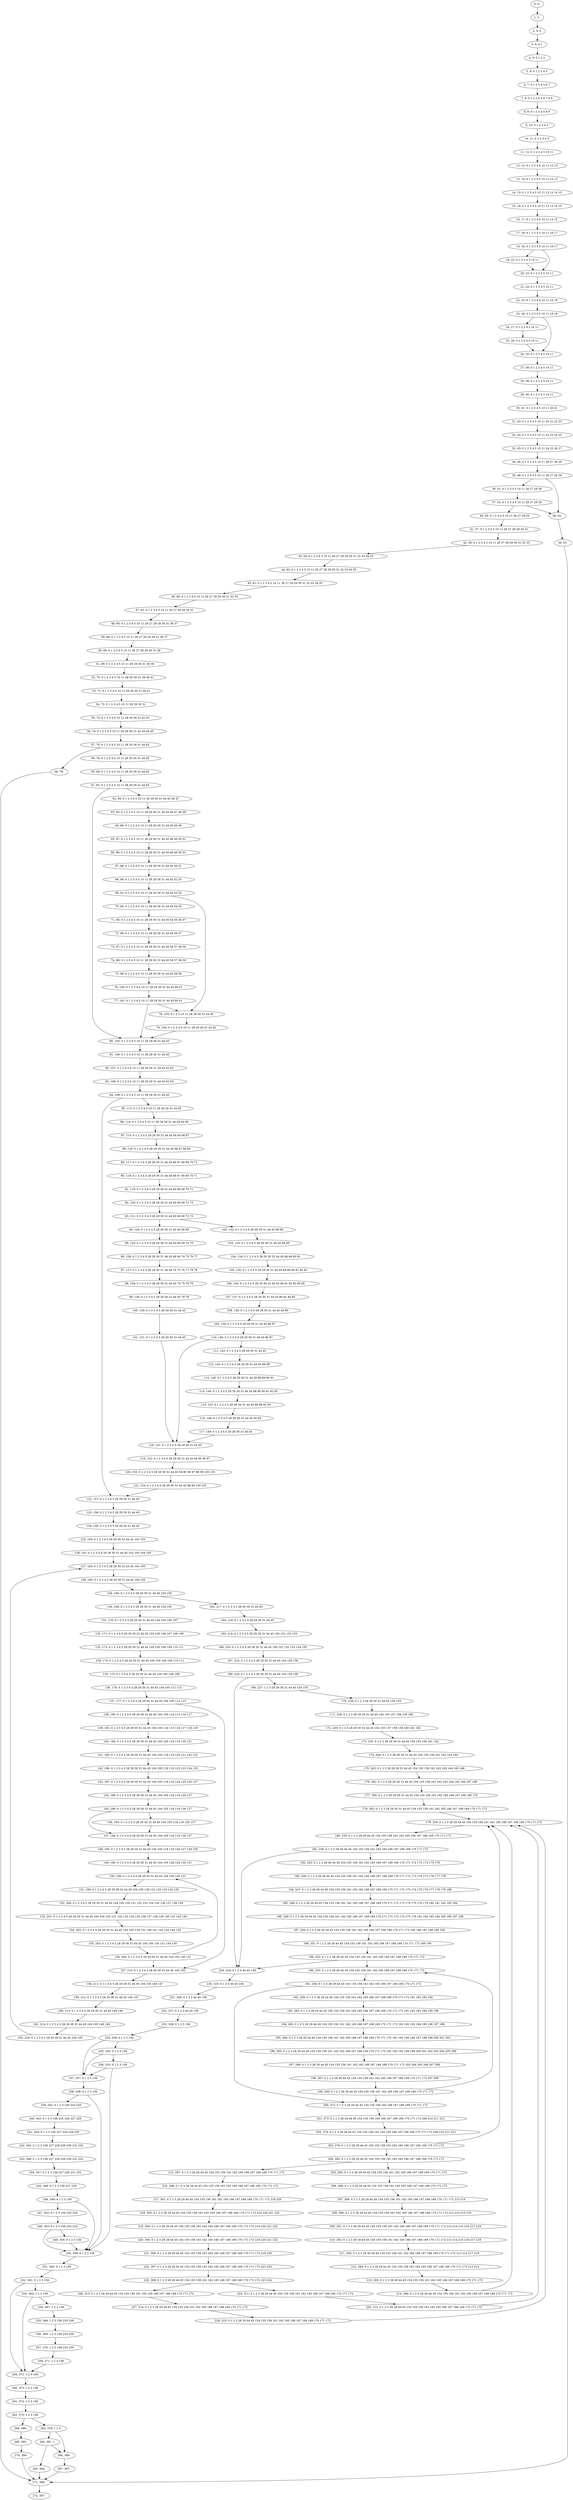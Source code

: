 digraph G {
0[label="0, 0: "];
1[label="1, 1: "];
2[label="2, 3: 0 "];
3[label="3, 4: 0 1 "];
4[label="4, 5: 0 1 2 3 "];
5[label="5, 6: 0 1 2 3 4 5 "];
6[label="6, 7: 0 1 2 3 4 5 6 7 "];
7[label="7, 8: 0 1 2 3 4 5 6 7 8 9 "];
8[label="8, 9: 0 1 2 3 4 5 8 9 "];
9[label="9, 10: 0 1 2 3 4 5 "];
10[label="10, 11: 0 1 2 3 4 5 "];
11[label="11, 12: 0 1 2 3 4 5 10 11 "];
12[label="12, 13: 0 1 2 3 4 5 10 11 12 13 "];
13[label="13, 14: 0 1 2 3 4 5 10 11 12 13 "];
14[label="14, 15: 0 1 2 3 4 5 10 11 12 13 14 15 "];
15[label="15, 16: 0 1 2 3 4 5 10 11 12 13 14 15 "];
16[label="16, 17: 0 1 2 3 4 5 10 11 14 15 "];
17[label="17, 18: 0 1 2 3 4 5 10 11 16 17 "];
18[label="18, 19: 0 1 2 3 4 5 10 11 16 17 "];
19[label="19, 22: 0 1 2 3 4 5 10 11 "];
20[label="20, 23: 0 1 2 3 4 5 10 11 "];
21[label="21, 24: 0 1 2 3 4 5 10 11 "];
22[label="22, 25: 0 1 2 3 4 5 10 11 18 19 "];
23[label="23, 26: 0 1 2 3 4 5 10 11 18 19 "];
24[label="24, 27: 0 1 2 3 4 5 10 11 "];
25[label="25, 28: 0 1 2 3 4 5 10 11 "];
26[label="26, 35: 0 1 2 3 4 5 10 11 "];
27[label="27, 38: 0 1 2 3 4 5 10 11 "];
28[label="28, 39: 0 1 2 3 4 5 10 11 "];
29[label="29, 40: 0 1 2 3 4 5 10 11 "];
30[label="30, 41: 0 1 2 3 4 5 10 11 20 21 "];
31[label="31, 43: 0 1 2 3 4 5 10 11 20 21 22 23 "];
32[label="32, 44: 0 1 2 3 4 5 10 11 22 23 24 25 "];
33[label="33, 45: 0 1 2 3 4 5 10 11 24 25 26 27 "];
34[label="34, 46: 0 1 2 3 4 5 10 11 26 27 28 29 "];
35[label="35, 48: 0 1 2 3 4 5 10 11 26 27 28 29 "];
36[label="36, 51: 0 1 2 3 4 5 10 11 26 27 28 29 "];
37[label="37, 52: 0 1 2 3 4 5 10 11 26 27 28 29 "];
38[label="38, 54: "];
39[label="39, 55: "];
40[label="40, 56: 0 1 2 3 4 5 10 11 26 27 28 29 "];
41[label="41, 57: 0 1 2 3 4 5 10 11 26 27 28 29 30 31 "];
42[label="42, 58: 0 1 2 3 4 5 10 11 26 27 28 29 30 31 32 33 "];
43[label="43, 59: 0 1 2 3 4 5 10 11 26 27 28 29 30 31 32 33 34 35 "];
44[label="44, 62: 0 1 2 3 4 5 10 11 26 27 28 29 30 31 32 33 34 35 "];
45[label="45, 61: 0 1 2 3 4 5 10 11 26 27 28 29 30 31 32 33 34 35 "];
46[label="46, 60: 0 1 2 3 4 5 10 11 26 27 28 29 30 31 32 33 "];
47[label="47, 63: 0 1 2 3 4 5 10 11 26 27 28 29 30 31 "];
48[label="48, 65: 0 1 2 3 4 5 10 11 26 27 28 29 30 31 36 37 "];
49[label="49, 66: 0 1 2 3 4 5 10 11 26 27 28 29 30 31 36 37 "];
50[label="50, 68: 0 1 2 3 4 5 10 11 26 27 28 29 30 31 38 "];
51[label="51, 69: 0 1 2 3 4 5 10 11 28 29 30 31 38 39 "];
52[label="52, 70: 0 1 2 3 4 5 10 11 28 29 30 31 39 40 41 "];
53[label="53, 71: 0 1 2 3 4 5 10 11 28 29 30 31 40 41 "];
54[label="54, 72: 0 1 2 3 4 5 10 11 28 29 30 31 "];
55[label="55, 73: 0 1 2 3 4 5 10 11 28 29 30 31 42 43 "];
56[label="56, 74: 0 1 2 3 4 5 10 11 28 29 30 31 42 43 44 45 "];
57[label="57, 75: 0 1 2 3 4 5 10 11 28 29 30 31 44 45 "];
58[label="58, 78: "];
59[label="59, 79: 0 1 2 3 4 5 10 11 28 29 30 31 44 45 "];
60[label="60, 80: 0 1 2 3 4 5 10 11 28 29 30 31 44 45 "];
61[label="61, 81: 0 1 2 3 4 5 10 11 28 29 30 31 44 45 "];
62[label="62, 84: 0 1 2 3 4 5 10 11 28 29 30 31 44 45 46 47 "];
63[label="63, 85: 0 1 2 3 4 5 10 11 28 29 30 31 44 45 46 47 48 49 "];
64[label="64, 86: 0 1 2 3 4 5 10 11 28 29 30 31 44 45 48 49 "];
65[label="65, 87: 0 1 2 3 4 5 10 11 28 29 30 31 44 45 48 49 50 51 "];
66[label="66, 88: 0 1 2 3 4 5 10 11 28 29 30 31 44 45 48 49 50 51 "];
67[label="67, 89: 0 1 2 3 4 5 10 11 28 29 30 31 44 45 50 51 "];
68[label="68, 90: 0 1 2 3 4 5 10 11 28 29 30 31 44 45 52 53 "];
69[label="69, 91: 0 1 2 3 4 5 10 11 28 29 30 31 44 45 52 53 "];
70[label="70, 94: 0 1 2 3 4 5 10 11 28 29 30 31 44 45 54 55 "];
71[label="71, 95: 0 1 2 3 4 5 10 11 28 29 30 31 44 45 54 55 56 57 "];
72[label="72, 96: 0 1 2 3 4 5 10 11 28 29 30 31 44 45 56 57 "];
73[label="73, 97: 0 1 2 3 4 5 10 11 28 29 30 31 44 45 56 57 58 59 "];
74[label="74, 98: 0 1 2 3 4 5 10 11 28 29 30 31 44 45 56 57 58 59 "];
75[label="75, 99: 0 1 2 3 4 5 10 11 28 29 30 31 44 45 58 59 "];
76[label="76, 100: 0 1 2 3 4 5 10 11 28 29 30 31 44 45 60 61 "];
77[label="77, 101: 0 1 2 3 4 5 10 11 28 29 30 31 44 45 60 61 "];
78[label="78, 103: 0 1 2 3 10 11 28 29 30 31 44 45 "];
79[label="79, 104: 0 1 2 3 4 5 10 11 28 29 30 31 44 45 "];
80[label="80, 105: 0 1 2 3 4 5 10 11 28 29 30 31 44 45 "];
81[label="81, 106: 0 1 2 3 4 5 10 11 28 29 30 31 44 45 "];
82[label="82, 107: 0 1 2 3 4 5 10 11 28 29 30 31 44 45 62 63 "];
83[label="83, 108: 0 1 2 3 4 5 10 11 28 29 30 31 44 45 62 63 "];
84[label="84, 109: 0 1 2 3 4 5 10 11 28 29 30 31 44 45 "];
85[label="85, 113: 0 1 2 3 4 5 10 11 28 29 30 31 44 45 "];
86[label="86, 114: 0 1 2 3 4 5 10 11 28 29 30 31 44 45 64 65 "];
87[label="87, 115: 0 1 2 3 4 5 28 29 30 31 44 45 64 65 66 67 "];
88[label="88, 116: 0 1 2 3 4 5 28 29 30 31 44 45 66 67 68 69 "];
89[label="89, 117: 0 1 2 3 4 5 28 29 30 31 44 45 66 67 68 69 70 71 "];
90[label="90, 118: 0 1 2 3 4 5 28 29 30 31 44 45 66 67 68 69 70 71 "];
91[label="91, 119: 0 1 2 3 4 5 28 29 30 31 44 45 68 69 70 71 "];
92[label="92, 120: 0 1 2 3 4 5 28 29 30 31 44 45 68 69 72 73 "];
93[label="93, 121: 0 1 2 3 4 5 28 29 30 31 44 45 68 69 72 73 "];
94[label="94, 124: 0 1 2 3 4 5 28 29 30 31 44 45 68 69 "];
95[label="95, 125: 0 1 2 3 4 5 28 29 30 31 44 45 68 69 74 75 "];
96[label="96, 126: 0 1 2 3 4 5 28 29 30 31 44 45 68 69 74 75 76 77 "];
97[label="97, 127: 0 1 2 3 4 5 28 29 30 31 44 45 74 75 76 77 78 79 "];
98[label="98, 128: 0 1 2 3 4 5 28 29 30 31 44 45 74 75 78 79 "];
99[label="99, 129: 0 1 2 3 4 5 28 29 30 31 44 45 78 79 "];
100[label="100, 130: 0 1 2 3 4 5 28 29 30 31 44 45 "];
101[label="101, 131: 0 1 2 3 4 5 28 29 30 31 44 45 "];
102[label="102, 132: 0 1 2 3 4 5 28 29 30 31 44 45 68 69 "];
103[label="103, 133: 0 1 2 3 4 5 28 29 30 31 44 45 68 69 "];
104[label="104, 134: 0 1 2 3 4 5 28 29 30 31 44 45 68 69 80 81 "];
105[label="105, 135: 0 1 2 3 4 5 28 29 30 31 44 45 68 69 80 81 82 83 "];
106[label="106, 136: 0 1 2 3 4 5 28 29 30 31 44 45 80 81 82 83 84 85 "];
107[label="107, 137: 0 1 2 3 4 5 28 29 30 31 44 45 80 81 84 85 "];
108[label="108, 138: 0 1 2 3 4 5 28 29 30 31 44 45 84 85 "];
109[label="109, 139: 0 1 2 3 4 5 28 29 30 31 44 45 86 87 "];
110[label="110, 140: 0 1 2 3 4 5 28 29 30 31 44 45 86 87 "];
111[label="111, 143: 0 1 2 3 4 5 28 29 30 31 44 45 "];
112[label="112, 144: 0 1 2 3 4 5 28 29 30 31 44 45 88 89 "];
113[label="113, 145: 0 1 2 3 4 5 28 29 30 31 44 45 88 89 90 91 "];
114[label="114, 146: 0 1 2 3 4 5 28 29 30 31 44 45 88 89 90 91 92 93 "];
115[label="115, 147: 0 1 2 3 4 5 28 29 30 31 44 45 88 89 92 93 "];
116[label="116, 148: 0 1 2 3 4 5 28 29 30 31 44 45 92 93 "];
117[label="117, 149: 0 1 2 3 4 5 28 29 30 31 44 45 "];
118[label="118, 151: 0 1 2 3 4 5 28 29 30 31 44 45 "];
119[label="119, 152: 0 1 2 3 4 5 28 29 30 31 44 45 94 95 96 97 "];
120[label="120, 153: 0 1 2 3 4 5 28 29 30 31 44 45 94 95 96 97 98 99 100 101 "];
121[label="121, 154: 0 1 2 3 4 5 28 29 30 31 44 45 98 99 100 101 "];
122[label="122, 157: 0 1 2 3 4 5 28 29 30 31 44 45 "];
123[label="123, 158: 0 1 2 3 4 5 28 29 30 31 44 45 "];
124[label="124, 159: 0 1 2 3 4 5 28 29 30 31 44 45 "];
125[label="125, 160: 0 1 2 3 4 5 28 29 30 31 44 45 102 103 "];
126[label="126, 161: 0 1 2 3 4 5 28 29 30 31 44 45 102 103 104 105 "];
127[label="127, 163: 0 1 2 3 4 5 28 29 30 31 44 45 104 105 "];
128[label="128, 165: 0 1 2 3 4 5 28 29 30 31 44 45 104 105 "];
129[label="129, 166: 0 1 2 3 4 5 28 29 30 31 44 45 104 105 "];
130[label="130, 169: 0 1 2 3 4 5 28 29 30 31 44 45 104 105 "];
131[label="131, 170: 0 1 2 3 4 5 28 29 30 31 44 45 104 105 106 107 "];
132[label="132, 171: 0 1 2 3 4 5 28 29 30 31 44 45 104 105 106 107 108 109 "];
133[label="133, 173: 0 1 2 3 4 5 28 29 30 31 44 45 104 105 108 109 110 111 "];
134[label="134, 174: 0 1 2 3 4 5 28 29 30 31 44 45 104 105 108 109 110 111 "];
135[label="135, 175: 0 1 2 3 4 5 28 29 30 31 44 45 104 105 108 109 "];
136[label="136, 176: 0 1 2 3 4 5 28 29 30 31 44 45 104 105 112 113 "];
137[label="137, 177: 0 1 2 3 4 5 28 29 30 31 44 45 104 105 112 113 "];
138[label="138, 180: 0 1 2 3 4 5 28 29 30 31 44 45 104 105 114 115 116 117 "];
139[label="139, 181: 0 1 2 3 4 5 28 29 30 31 44 45 104 105 114 115 116 117 118 119 "];
140[label="140, 184: 0 1 2 3 4 5 28 29 30 31 44 45 104 105 118 119 120 121 "];
141[label="141, 185: 0 1 2 3 4 5 28 29 30 31 44 45 104 105 118 119 120 121 122 123 "];
142[label="142, 186: 0 1 2 3 4 5 28 29 30 31 44 45 104 105 118 119 122 123 124 125 "];
143[label="143, 187: 0 1 2 3 4 5 28 29 30 31 44 45 104 105 118 119 124 125 126 127 "];
144[label="144, 189: 0 1 2 3 4 5 28 29 30 31 44 45 104 105 118 119 126 127 "];
145[label="145, 190: 0 1 2 3 4 5 28 29 30 31 44 45 104 105 118 119 126 127 "];
146[label="146, 193: 0 1 2 3 4 5 28 29 30 31 44 45 104 105 118 119 126 127 "];
147[label="147, 194: 0 1 2 3 4 5 28 29 30 31 44 45 104 105 118 119 126 127 "];
148[label="148, 195: 0 1 2 3 4 5 28 29 30 31 44 45 104 105 118 119 126 127 128 129 "];
149[label="149, 196: 0 1 2 3 4 5 28 29 30 31 44 45 104 105 128 129 130 131 "];
150[label="150, 198: 0 1 2 3 4 5 28 29 30 31 44 45 104 105 130 131 "];
151[label="151, 199: 0 1 2 3 4 5 28 29 30 31 44 45 104 105 130 131 132 133 134 135 "];
152[label="152, 200: 0 1 2 3 4 5 28 29 30 31 44 45 104 105 130 131 132 133 134 135 136 137 138 139 "];
153[label="153, 201: 0 1 2 3 4 5 28 29 30 31 44 45 104 105 130 131 132 133 134 135 136 137 138 139 140 141 142 143 "];
154[label="154, 202: 0 1 2 3 4 5 28 29 30 31 44 45 104 105 130 131 140 141 142 143 144 145 "];
155[label="155, 203: 0 1 2 3 4 5 28 29 30 31 44 45 104 105 130 131 144 145 "];
156[label="156, 204: 0 1 2 3 4 5 28 29 30 31 44 45 104 105 130 131 "];
157[label="157, 210: 0 1 2 3 4 5 28 29 30 31 44 45 104 105 "];
158[label="158, 211: 0 1 2 3 4 5 28 29 30 31 44 45 104 105 146 147 "];
159[label="159, 212: 0 1 2 3 4 5 28 29 30 31 44 45 146 147 "];
160[label="160, 213: 0 1 2 3 4 5 28 29 30 31 44 45 148 149 "];
161[label="161, 214: 0 1 2 3 4 5 28 29 30 31 44 45 104 105 148 149 "];
162[label="162, 216: 0 1 2 3 4 5 28 29 30 31 44 45 104 105 "];
163[label="163, 217: 0 1 2 3 4 5 28 29 30 31 44 45 "];
164[label="164, 218: 0 1 2 3 4 5 28 29 30 31 44 45 "];
165[label="165, 219: 0 1 2 3 4 5 28 29 30 31 44 45 150 151 152 153 "];
166[label="166, 220: 0 1 2 3 4 5 28 29 30 31 44 45 150 151 152 153 154 155 "];
167[label="167, 223: 0 1 2 3 4 5 28 29 30 31 44 45 154 155 156 "];
168[label="168, 224: 0 1 2 3 4 5 28 29 30 31 44 45 154 155 156 "];
169[label="169, 227: 1 2 3 28 29 30 31 44 45 154 155 "];
170[label="170, 228: 0 1 2 3 28 29 30 31 44 45 154 155 "];
171[label="171, 229: 0 1 2 3 28 29 30 31 44 45 154 155 157 158 159 160 "];
172[label="172, 230: 0 1 2 3 28 29 30 31 44 45 154 155 157 158 159 160 161 162 "];
173[label="173, 233: 0 1 2 3 28 29 30 31 44 45 154 155 156 161 162 "];
174[label="174, 244: 0 1 2 3 28 29 30 31 44 45 154 155 156 161 162 163 164 "];
175[label="175, 245: 0 1 2 3 28 29 30 31 44 45 154 155 156 161 162 163 164 165 166 "];
176[label="176, 261: 0 1 2 3 28 29 30 31 44 45 154 155 156 161 162 163 164 165 166 167 168 "];
177[label="177, 300: 0 1 2 3 28 29 30 31 44 45 154 155 156 161 162 165 166 167 168 169 170 "];
178[label="178, 302: 0 1 2 3 28 29 30 31 44 45 154 155 156 161 162 165 166 167 168 169 170 171 172 "];
179[label="179, 234: 0 1 2 3 28 29 44 45 154 155 156 161 162 165 166 167 168 169 170 171 172 "];
180[label="180, 235: 0 1 2 3 28 29 44 45 154 155 156 161 162 165 166 167 168 169 170 171 172 "];
181[label="181, 236: 0 1 2 3 28 29 44 45 154 155 156 161 162 165 166 167 168 169 170 171 172 "];
182[label="182, 243: 0 1 2 3 28 29 44 45 154 155 156 161 162 165 166 167 168 169 170 171 172 173 174 175 176 "];
183[label="183, 246: 0 1 2 3 28 29 44 45 154 155 156 161 162 165 166 167 168 169 170 171 172 173 174 175 176 177 178 "];
184[label="184, 247: 0 1 2 3 28 29 44 45 154 155 156 161 162 165 166 167 168 169 170 171 172 173 174 175 176 177 178 179 180 "];
185[label="185, 248: 0 1 2 3 28 29 44 45 154 155 156 161 162 165 166 167 168 169 170 171 172 173 174 175 176 179 180 181 182 183 184 "];
186[label="186, 249: 0 1 2 3 28 29 44 45 154 155 156 161 162 165 166 167 168 169 170 171 172 173 174 175 176 181 182 183 184 185 186 187 188 "];
187[label="187, 250: 0 1 2 3 28 29 44 45 154 155 156 161 162 165 166 167 168 169 170 171 172 185 186 187 188 189 190 "];
188[label="188, 251: 0 1 2 3 28 29 44 45 154 155 156 161 162 165 166 167 168 169 170 171 172 189 190 "];
189[label="189, 252: 0 1 2 3 28 29 44 45 154 155 156 161 162 165 166 167 168 169 170 171 172 "];
190[label="190, 255: 0 1 2 3 28 29 44 45 154 155 156 161 162 165 166 167 168 169 170 171 172 "];
191[label="191, 256: 0 1 2 3 28 29 44 45 154 155 156 161 162 165 166 167 168 169 170 171 172 "];
192[label="192, 259: 0 1 2 3 28 29 44 45 154 155 156 161 162 165 166 167 168 169 170 171 172 191 192 193 194 "];
193[label="193, 262: 0 1 2 3 28 29 44 45 154 155 156 161 162 165 166 167 168 169 170 171 172 191 192 193 194 195 196 "];
194[label="194, 263: 0 1 2 3 28 29 44 45 154 155 156 161 162 165 166 167 168 169 170 171 172 191 192 193 194 195 196 197 198 "];
195[label="195, 264: 0 1 2 3 28 29 44 45 154 155 156 161 162 165 166 167 168 169 170 171 172 191 192 193 194 197 198 199 200 201 202 "];
196[label="196, 265: 0 1 2 3 28 29 44 45 154 155 156 161 162 165 166 167 168 169 170 171 172 191 192 193 194 199 200 201 202 203 204 205 206 "];
197[label="197, 266: 0 1 2 3 28 29 44 45 154 155 156 161 162 165 166 167 168 169 170 171 172 203 204 205 206 207 208 "];
198[label="198, 267: 0 1 2 3 28 29 44 45 154 155 156 161 162 165 166 167 168 169 170 171 172 207 208 "];
199[label="199, 268: 0 1 2 3 28 29 44 45 154 155 156 161 162 165 166 167 168 169 170 171 172 "];
200[label="200, 272: 0 1 2 3 28 29 44 45 154 155 156 165 166 167 168 169 170 171 172 "];
201[label="201, 273: 0 1 2 3 28 29 44 45 154 155 156 165 166 167 168 169 170 171 172 209 210 211 212 "];
202[label="202, 274: 0 1 2 3 28 29 44 45 154 155 156 161 162 165 166 167 168 169 170 171 172 209 210 211 212 "];
203[label="203, 276: 0 1 2 3 28 29 44 45 154 155 156 161 162 165 166 167 168 169 170 171 172 "];
204[label="204, 282: 0 1 2 3 28 29 44 45 154 155 156 161 162 165 166 167 168 169 170 171 172 "];
205[label="205, 285: 0 1 2 3 28 29 44 45 154 155 156 161 162 165 166 167 168 169 170 171 172 "];
206[label="206, 286: 0 1 2 3 28 29 44 45 154 155 156 161 162 165 166 167 168 169 170 171 172 "];
207[label="207, 289: 0 1 2 3 28 29 44 45 154 155 156 161 162 165 166 167 168 169 170 171 172 213 214 "];
208[label="208, 290: 0 1 2 3 28 29 44 45 154 155 156 161 162 165 166 167 168 169 170 171 172 213 214 215 216 "];
209[label="209, 291: 0 1 2 3 28 29 44 45 154 155 156 161 162 165 166 167 168 169 170 171 172 213 214 215 216 217 218 "];
210[label="210, 292: 0 1 2 3 28 29 44 45 154 155 156 161 162 165 166 167 168 169 170 171 172 213 214 215 216 217 218 "];
211[label="211, 293: 0 1 2 3 28 29 44 45 154 155 156 161 162 165 166 167 168 169 170 171 172 213 214 217 218 "];
212[label="212, 294: 0 1 2 3 28 29 44 45 154 155 156 161 162 165 166 167 168 169 170 171 172 213 214 "];
213[label="213, 295: 0 1 2 3 28 29 44 45 154 155 156 161 162 165 166 167 168 169 170 171 172 "];
214[label="214, 296: 0 1 2 3 28 29 44 45 154 155 156 161 162 165 166 167 168 169 170 171 172 "];
215[label="215, 297: 0 1 2 3 28 29 44 45 154 155 156 161 162 165 166 167 168 169 170 171 172 "];
216[label="216, 298: 0 1 2 3 28 29 44 45 154 155 156 161 162 165 166 167 168 169 170 171 172 "];
217[label="217, 301: 0 1 2 3 28 29 44 45 154 155 156 161 162 165 166 167 168 169 170 171 172 219 220 "];
218[label="218, 303: 0 1 2 3 28 29 44 45 154 155 156 161 162 165 166 167 168 169 170 171 172 219 220 221 222 "];
219[label="219, 304: 0 1 2 3 28 29 44 45 154 155 156 161 162 165 166 167 168 169 170 171 172 219 220 221 222 "];
220[label="220, 305: 0 1 2 3 28 29 44 45 154 155 156 161 162 165 166 167 168 169 170 171 172 219 220 221 222 "];
221[label="221, 306: 0 1 2 3 28 29 44 45 154 155 156 161 162 165 166 167 168 169 170 171 172 219 220 "];
222[label="222, 307: 0 1 2 3 28 29 44 45 154 155 156 161 162 165 166 167 168 169 170 171 172 223 224 "];
223[label="223, 308: 0 1 2 3 28 29 44 45 154 155 156 161 162 165 166 167 168 169 170 171 172 223 224 "];
224[label="224, 311: 0 1 2 3 28 29 44 45 154 155 156 161 162 165 166 167 168 169 170 171 172 "];
225[label="225, 312: 0 1 2 3 28 29 44 45 154 155 156 161 162 165 166 167 168 169 170 171 172 "];
226[label="226, 313: 0 1 2 3 28 29 44 45 154 155 156 161 162 165 166 167 168 169 170 171 172 "];
227[label="227, 314: 0 1 2 3 28 29 44 45 154 155 156 161 162 165 166 167 168 169 170 171 172 "];
228[label="228, 322: 0 1 2 3 28 29 44 45 154 155 156 161 162 165 166 167 168 169 170 171 172 "];
229[label="229, 324: 0 1 2 3 44 45 156 "];
230[label="230, 325: 0 1 2 3 44 45 156 "];
231[label="231, 326: 0 1 2 3 44 45 156 "];
232[label="232, 327: 0 1 2 3 44 45 156 "];
233[label="233, 328: 0 1 2 3 156 "];
234[label="234, 329: 0 1 2 3 156 "];
235[label="235, 332: 0 1 2 3 156 "];
236[label="236, 335: 0 1 2 3 156 "];
237[label="237, 337: 0 1 2 3 156 "];
238[label="238, 338: 0 1 2 3 156 "];
239[label="239, 342: 0 1 2 3 156 225 226 "];
240[label="240, 343: 0 1 2 3 156 225 226 227 228 "];
241[label="241, 344: 0 1 2 3 156 227 228 229 230 "];
242[label="242, 345: 0 1 2 3 156 227 228 229 230 231 232 "];
243[label="243, 346: 0 1 2 3 156 227 228 229 230 231 232 "];
244[label="244, 347: 0 1 2 3 156 227 228 231 232 "];
245[label="245, 348: 0 1 2 3 156 227 228 "];
246[label="246, 349: 0 1 2 3 156 "];
247[label="247, 352: 0 1 2 3 156 233 234 "];
248[label="248, 353: 0 1 2 3 156 233 234 "];
249[label="249, 356: 0 1 2 3 156 "];
250[label="250, 359: 0 1 2 3 156 "];
251[label="251, 360: 0 1 2 3 156 "];
252[label="252, 361: 0 1 2 3 156 "];
253[label="253, 364: 1 2 3 156 "];
254[label="254, 367: 1 2 3 156 "];
255[label="255, 368: 1 2 3 156 235 236 "];
256[label="256, 369: 1 2 3 156 235 236 "];
257[label="257, 370: 1 2 3 156 235 236 "];
258[label="258, 371: 1 2 3 156 "];
259[label="259, 372: 1 2 3 156 "];
260[label="260, 373: 1 2 3 156 "];
261[label="261, 374: 1 2 3 156 "];
262[label="262, 375: 1 2 3 156 "];
263[label="263, 378: 1 2 3 "];
264[label="264, 381: 1 "];
265[label="265, 384: "];
266[label="266, 386: "];
267[label="267, 387: "];
268[label="268, 390: "];
269[label="269, 392: "];
270[label="270, 394: "];
271[label="271, 396: "];
272[label="272, 397: "];
0->1 ;
1->2 ;
2->3 ;
3->4 ;
4->5 ;
5->6 ;
6->7 ;
7->8 ;
8->9 ;
9->10 ;
10->11 ;
11->12 ;
12->13 ;
13->14 ;
14->15 ;
15->16 ;
16->17 ;
17->18 ;
18->19 ;
18->20 ;
19->20 ;
20->21 ;
21->22 ;
22->23 ;
23->24 ;
23->26 ;
24->25 ;
25->26 ;
26->27 ;
27->28 ;
28->29 ;
29->30 ;
30->31 ;
31->32 ;
32->33 ;
33->34 ;
34->35 ;
35->36 ;
35->38 ;
36->37 ;
37->38 ;
37->40 ;
38->39 ;
39->271 ;
40->41 ;
41->42 ;
42->43 ;
43->44 ;
44->45 ;
45->46 ;
46->47 ;
47->48 ;
48->49 ;
49->50 ;
50->51 ;
51->52 ;
52->53 ;
53->54 ;
54->55 ;
55->56 ;
56->57 ;
57->58 ;
57->59 ;
58->271 ;
59->60 ;
60->61 ;
61->62 ;
61->80 ;
62->63 ;
63->64 ;
64->65 ;
65->66 ;
66->67 ;
67->68 ;
68->69 ;
69->70 ;
69->78 ;
70->71 ;
71->72 ;
72->73 ;
73->74 ;
74->75 ;
75->76 ;
76->77 ;
77->78 ;
77->80 ;
78->79 ;
79->80 ;
80->81 ;
81->82 ;
82->83 ;
83->84 ;
84->85 ;
84->122 ;
85->86 ;
86->87 ;
87->88 ;
88->89 ;
89->90 ;
90->91 ;
91->92 ;
92->93 ;
93->94 ;
93->102 ;
94->95 ;
95->96 ;
96->97 ;
97->98 ;
98->99 ;
99->100 ;
100->101 ;
101->118 ;
102->103 ;
103->104 ;
104->105 ;
105->106 ;
106->107 ;
107->108 ;
108->109 ;
109->110 ;
110->111 ;
110->118 ;
111->112 ;
112->113 ;
113->114 ;
114->115 ;
115->116 ;
116->117 ;
117->118 ;
118->119 ;
119->120 ;
120->121 ;
121->122 ;
122->123 ;
123->124 ;
124->125 ;
125->126 ;
126->127 ;
127->128 ;
128->129 ;
129->130 ;
129->163 ;
130->131 ;
131->132 ;
132->133 ;
133->134 ;
134->135 ;
135->136 ;
136->137 ;
137->138 ;
137->157 ;
138->139 ;
139->140 ;
140->141 ;
141->142 ;
142->143 ;
143->144 ;
144->145 ;
145->146 ;
145->147 ;
146->147 ;
147->148 ;
148->149 ;
149->150 ;
150->151 ;
151->152 ;
152->153 ;
153->154 ;
154->155 ;
155->156 ;
156->157 ;
156->150 ;
157->158 ;
158->159 ;
159->160 ;
160->161 ;
161->162 ;
162->127 ;
163->164 ;
164->165 ;
165->166 ;
166->167 ;
167->168 ;
168->169 ;
168->229 ;
169->170 ;
170->171 ;
171->172 ;
172->173 ;
173->174 ;
174->175 ;
175->176 ;
176->177 ;
177->178 ;
178->179 ;
179->180 ;
180->181 ;
181->182 ;
181->229 ;
182->183 ;
183->184 ;
184->185 ;
185->186 ;
186->187 ;
187->188 ;
188->189 ;
189->190 ;
189->229 ;
190->191 ;
191->192 ;
191->200 ;
192->193 ;
193->194 ;
194->195 ;
195->196 ;
196->197 ;
197->198 ;
198->199 ;
199->200 ;
199->190 ;
200->201 ;
201->202 ;
202->203 ;
203->204 ;
203->179 ;
204->205 ;
204->215 ;
205->206 ;
206->207 ;
207->208 ;
208->209 ;
209->210 ;
210->211 ;
211->212 ;
212->213 ;
213->214 ;
214->179 ;
215->216 ;
216->217 ;
217->218 ;
218->219 ;
219->220 ;
220->221 ;
221->222 ;
222->223 ;
223->224 ;
223->226 ;
224->225 ;
225->179 ;
226->227 ;
227->228 ;
228->179 ;
229->230 ;
230->231 ;
231->232 ;
232->233 ;
233->234 ;
234->235 ;
234->237 ;
235->236 ;
235->237 ;
236->237 ;
236->250 ;
237->238 ;
238->239 ;
238->250 ;
239->240 ;
240->241 ;
241->242 ;
242->243 ;
243->244 ;
244->245 ;
245->246 ;
246->247 ;
246->250 ;
247->248 ;
248->249 ;
248->250 ;
249->250 ;
250->251 ;
251->252 ;
252->253 ;
252->259 ;
253->254 ;
253->259 ;
254->255 ;
255->256 ;
256->257 ;
257->258 ;
258->259 ;
259->260 ;
260->261 ;
261->262 ;
262->263 ;
262->268 ;
263->264 ;
263->266 ;
264->265 ;
264->266 ;
265->271 ;
266->267 ;
267->271 ;
268->269 ;
269->270 ;
270->271 ;
271->272 ;
}
